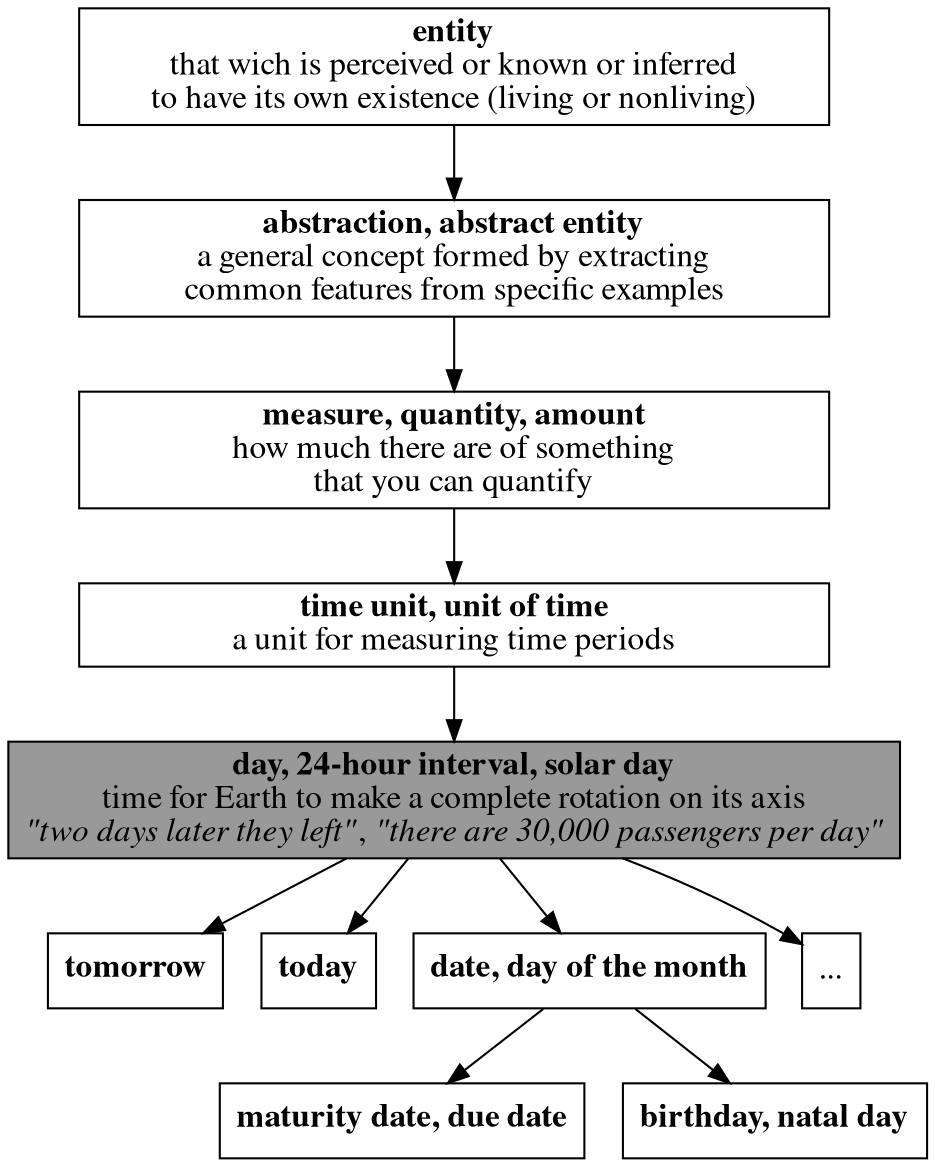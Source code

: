 digraph G {
    size="10,20";
    dpi=400;
    node[shape=box, fontname="Nimbus Roman No9 L", width=5,fontsize=16];

    entity [label=<<b>entity</b><br/>that wich is perceived or known or inferred<br/>to have its own existence (living or nonliving)>];
    abstraction [label=<<b>abstraction, abstract entity</b><br/>a general concept formed by extracting<br/>common features from specific examples>];
    measure [label=<<b>measure, quantity, amount</b><br/>how much there are of something<br/>that you can quantify>];
    time [label=<<b>time unit, unit of time</b><br/>a unit for measuring time periods>];
    entity -> abstraction -> measure -> time -> day;

    day [label=<<b>day, 24-hour interval, solar day</b><br/>time for Earth to make a complete rotation on its axis<br/><i>"two days later they left"</i>, <i>"there are 30,000 passengers per day"</i>>, style=filled, fillcolor="#999999"];
    tomorrow [label=<<b>tomorrow</b>>,width=0];
    today [label=<<b>today</b>>, width=0];

    date [label=<<b>date, day of the month</b>>,width=0];
    due_date [label=<<b>maturity date, due date</b>>,width=0];
    birthday [label=<<b>birthday, natal day</b>>,width=0];
    day -> date;
    date -> due_date;
    date -> birthday;

    day -> tomorrow;
    day -> today;
    day -> other_day;
    other_day [label="...",width=0];
}
